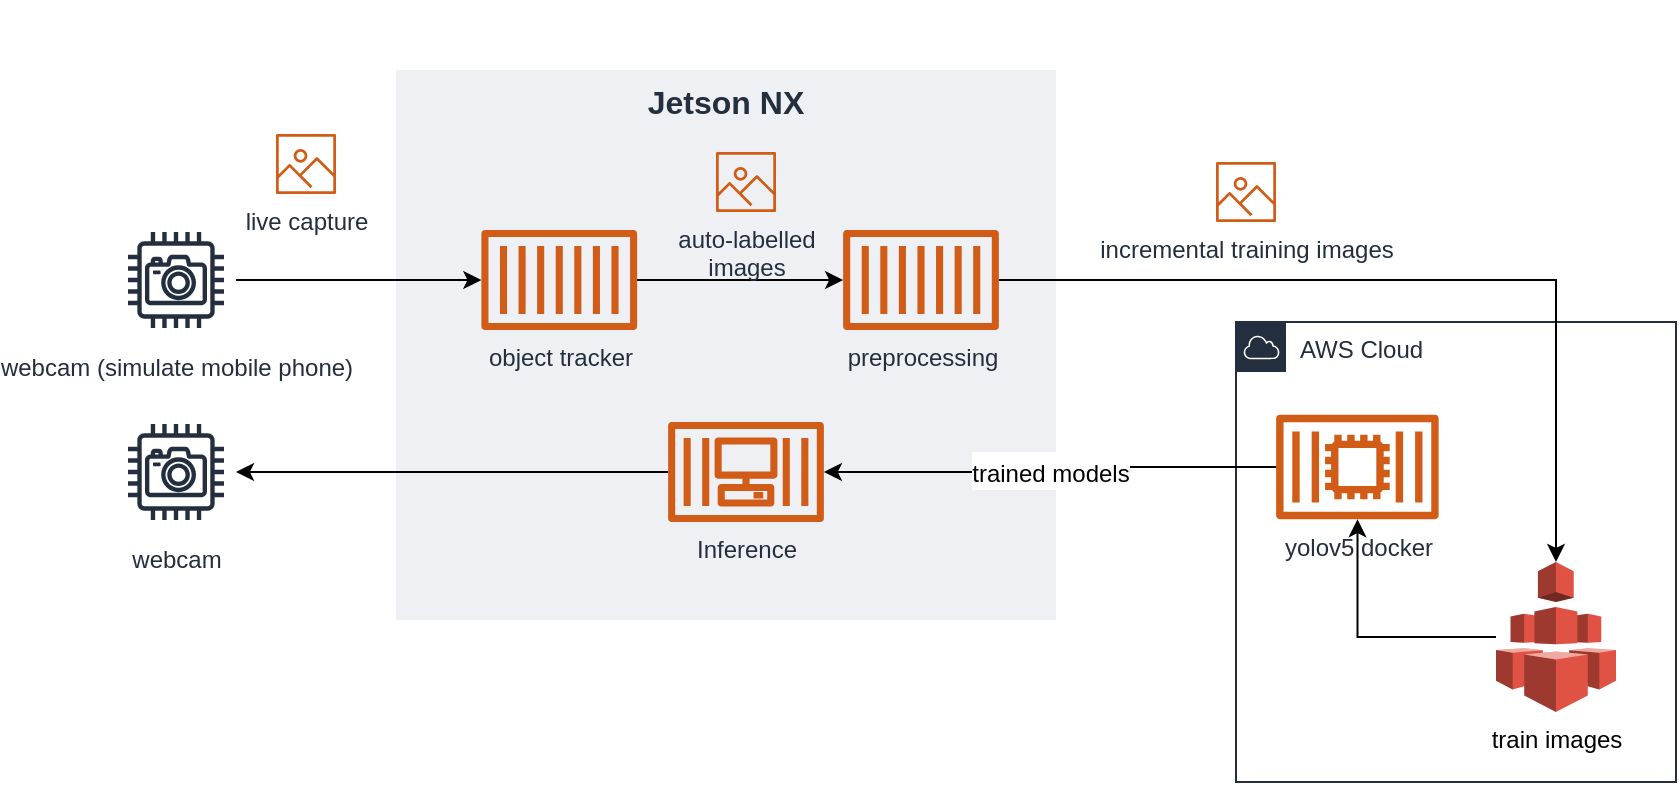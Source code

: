 <mxfile version="13.9.2" type="github">
  <diagram name="Page-1" id="822b0af5-4adb-64df-f703-e8dfc1f81529">
    <mxGraphModel dx="1422" dy="922" grid="1" gridSize="10" guides="1" tooltips="1" connect="1" arrows="1" fold="1" page="1" pageScale="1" pageWidth="1100" pageHeight="850" background="#ffffff" math="0" shadow="0">
      <root>
        <mxCell id="0" />
        <mxCell id="1" parent="0" />
        <mxCell id="In-exWz_-cnZ1oBUNG91-36" value="" style="group" parent="1" vertex="1" connectable="0">
          <mxGeometry x="290" y="89" width="330" height="280" as="geometry" />
        </mxCell>
        <mxCell id="In-exWz_-cnZ1oBUNG91-37" value="" style="group" parent="In-exWz_-cnZ1oBUNG91-36" vertex="1" connectable="0">
          <mxGeometry width="330" height="280" as="geometry" />
        </mxCell>
        <mxCell id="In-exWz_-cnZ1oBUNG91-35" value="Jetson NX" style="fillColor=#EFF0F3;strokeColor=none;dashed=0;verticalAlign=top;fontStyle=1;fontColor=#232F3D;fontSize=16;" parent="In-exWz_-cnZ1oBUNG91-37" vertex="1">
          <mxGeometry y="35" width="330" height="275" as="geometry" />
        </mxCell>
        <mxCell id="In-exWz_-cnZ1oBUNG91-39" value="object tracker" style="outlineConnect=0;fontColor=#232F3E;gradientColor=none;fillColor=#D05C17;strokeColor=none;dashed=0;verticalLabelPosition=bottom;verticalAlign=top;align=center;html=1;fontSize=12;fontStyle=0;aspect=fixed;pointerEvents=1;shape=mxgraph.aws4.container_1;" parent="In-exWz_-cnZ1oBUNG91-37" vertex="1">
          <mxGeometry x="42.625" y="115.0" width="78" height="50" as="geometry" />
        </mxCell>
        <mxCell id="In-exWz_-cnZ1oBUNG91-38" value="Inference" style="outlineConnect=0;fontColor=#232F3E;gradientColor=none;fillColor=#D05C17;strokeColor=none;dashed=0;verticalLabelPosition=bottom;verticalAlign=top;align=center;html=1;fontSize=12;fontStyle=0;aspect=fixed;pointerEvents=1;shape=mxgraph.aws4.container_3;" parent="In-exWz_-cnZ1oBUNG91-37" vertex="1">
          <mxGeometry x="136" y="211" width="78" height="50" as="geometry" />
        </mxCell>
        <mxCell id="_cOhHdVvYaqOJQSYCtPf-4" value="preprocessing" style="outlineConnect=0;fontColor=#232F3E;gradientColor=none;fillColor=#D05C17;strokeColor=none;dashed=0;verticalLabelPosition=bottom;verticalAlign=top;align=center;html=1;fontSize=12;fontStyle=0;aspect=fixed;pointerEvents=1;shape=mxgraph.aws4.container_1;" vertex="1" parent="In-exWz_-cnZ1oBUNG91-37">
          <mxGeometry x="223.5" y="115.0" width="78" height="50" as="geometry" />
        </mxCell>
        <mxCell id="In-exWz_-cnZ1oBUNG91-7" value="" style="edgeStyle=orthogonalEdgeStyle;rounded=0;orthogonalLoop=1;jettySize=auto;html=1;" parent="In-exWz_-cnZ1oBUNG91-37" source="In-exWz_-cnZ1oBUNG91-39" target="_cOhHdVvYaqOJQSYCtPf-4" edge="1">
          <mxGeometry relative="1" as="geometry">
            <mxPoint x="137.859" y="126.1" as="sourcePoint" />
            <mxPoint x="536.508" y="75" as="targetPoint" />
            <Array as="points" />
          </mxGeometry>
        </mxCell>
        <mxCell id="_cOhHdVvYaqOJQSYCtPf-1" value="auto-labelled &lt;br&gt;images" style="outlineConnect=0;fontColor=#232F3E;gradientColor=none;fillColor=#D05C17;strokeColor=none;dashed=0;verticalLabelPosition=bottom;verticalAlign=top;align=center;html=1;fontSize=12;fontStyle=0;aspect=fixed;pointerEvents=1;shape=mxgraph.aws4.container_registry_image;" vertex="1" parent="In-exWz_-cnZ1oBUNG91-37">
          <mxGeometry x="160" y="76.0" width="30" height="30" as="geometry" />
        </mxCell>
        <mxCell id="In-exWz_-cnZ1oBUNG91-3" value="" style="edgeStyle=orthogonalEdgeStyle;rounded=0;orthogonalLoop=1;jettySize=auto;html=1;" parent="1" source="_cOhHdVvYaqOJQSYCtPf-2" target="In-exWz_-cnZ1oBUNG91-39" edge="1">
          <mxGeometry relative="1" as="geometry">
            <mxPoint x="190.819" y="202.3" as="sourcePoint" />
            <mxPoint x="271.739" y="201.1" as="targetPoint" />
          </mxGeometry>
        </mxCell>
        <mxCell id="XwL00x07A4kOIY6_NEkA-1" value="AWS Cloud" style="points=[[0,0],[0.25,0],[0.5,0],[0.75,0],[1,0],[1,0.25],[1,0.5],[1,0.75],[1,1],[0.75,1],[0.5,1],[0.25,1],[0,1],[0,0.75],[0,0.5],[0,0.25]];outlineConnect=0;gradientColor=none;html=1;whiteSpace=wrap;fontSize=12;fontStyle=0;shape=mxgraph.aws4.group;grIcon=mxgraph.aws4.group_aws_cloud;strokeColor=#232F3E;fillColor=none;verticalAlign=top;align=left;spacingLeft=30;fontColor=#232F3E;dashed=0;" parent="1" vertex="1">
          <mxGeometry x="710" y="250" width="220" height="230" as="geometry" />
        </mxCell>
        <mxCell id="In-exWz_-cnZ1oBUNG91-33" value="yolov5 docker" style="outlineConnect=0;fontColor=#232F3E;gradientColor=none;fillColor=#D05C17;strokeColor=none;dashed=0;verticalLabelPosition=bottom;verticalAlign=top;align=center;html=1;fontSize=12;fontStyle=0;aspect=fixed;pointerEvents=1;shape=mxgraph.aws4.container_2;" parent="1" vertex="1">
          <mxGeometry x="730" y="296.41" width="81.39" height="52.17" as="geometry" />
        </mxCell>
        <mxCell id="In-exWz_-cnZ1oBUNG91-43" value="&lt;font style=&quot;font-size: 12px&quot;&gt;trained models&lt;/font&gt;" style="edgeStyle=orthogonalEdgeStyle;rounded=0;orthogonalLoop=1;jettySize=auto;html=1;fontSize=16;" parent="1" source="In-exWz_-cnZ1oBUNG91-33" target="In-exWz_-cnZ1oBUNG91-38" edge="1">
          <mxGeometry relative="1" as="geometry">
            <mxPoint x="349.305" y="331.5" as="targetPoint" />
          </mxGeometry>
        </mxCell>
        <mxCell id="XwL00x07A4kOIY6_NEkA-5" value="" style="edgeStyle=orthogonalEdgeStyle;rounded=0;orthogonalLoop=1;jettySize=auto;html=1;" parent="1" source="XwL00x07A4kOIY6_NEkA-2" target="In-exWz_-cnZ1oBUNG91-33" edge="1">
          <mxGeometry relative="1" as="geometry" />
        </mxCell>
        <mxCell id="XwL00x07A4kOIY6_NEkA-2" value="train images" style="outlineConnect=0;dashed=0;verticalLabelPosition=bottom;verticalAlign=top;align=center;html=1;shape=mxgraph.aws3.efs;fillColor=#E05243;gradientColor=none;" parent="1" vertex="1">
          <mxGeometry x="840" y="370.0" width="60" height="75" as="geometry" />
        </mxCell>
        <mxCell id="In-exWz_-cnZ1oBUNG91-46" value="webcam" style="outlineConnect=0;fontColor=#232F3E;gradientColor=none;strokeColor=#232F3E;fillColor=#ffffff;dashed=0;verticalLabelPosition=bottom;verticalAlign=top;align=center;html=1;fontSize=12;fontStyle=0;aspect=fixed;shape=mxgraph.aws4.resourceIcon;resIcon=mxgraph.aws4.camera;" parent="1" vertex="1">
          <mxGeometry x="150" y="295" width="60" height="60" as="geometry" />
        </mxCell>
        <mxCell id="XwL00x07A4kOIY6_NEkA-6" value="" style="edgeStyle=orthogonalEdgeStyle;rounded=0;orthogonalLoop=1;jettySize=auto;html=1;" parent="1" source="In-exWz_-cnZ1oBUNG91-38" target="In-exWz_-cnZ1oBUNG91-46" edge="1">
          <mxGeometry relative="1" as="geometry" />
        </mxCell>
        <mxCell id="XwL00x07A4kOIY6_NEkA-14" value="" style="edgeStyle=orthogonalEdgeStyle;rounded=0;orthogonalLoop=1;jettySize=auto;html=1;" parent="1" source="_cOhHdVvYaqOJQSYCtPf-4" target="XwL00x07A4kOIY6_NEkA-2" edge="1">
          <mxGeometry relative="1" as="geometry">
            <mxPoint x="837.5" y="426.08" as="targetPoint" />
            <mxPoint x="950" y="307.5" as="sourcePoint" />
          </mxGeometry>
        </mxCell>
        <mxCell id="_cOhHdVvYaqOJQSYCtPf-2" value="webcam (simulate mobile phone)" style="outlineConnect=0;fontColor=#232F3E;gradientColor=none;strokeColor=#232F3E;fillColor=#ffffff;dashed=0;verticalLabelPosition=bottom;verticalAlign=top;align=center;html=1;fontSize=12;fontStyle=0;aspect=fixed;shape=mxgraph.aws4.resourceIcon;resIcon=mxgraph.aws4.camera;" vertex="1" parent="1">
          <mxGeometry x="150" y="199" width="60" height="60" as="geometry" />
        </mxCell>
        <mxCell id="_cOhHdVvYaqOJQSYCtPf-3" value="live capture" style="outlineConnect=0;fontColor=#232F3E;gradientColor=none;fillColor=#D05C17;strokeColor=none;dashed=0;verticalLabelPosition=bottom;verticalAlign=top;align=center;html=1;fontSize=12;fontStyle=0;aspect=fixed;pointerEvents=1;shape=mxgraph.aws4.container_registry_image;" vertex="1" parent="1">
          <mxGeometry x="230" y="156" width="30" height="30" as="geometry" />
        </mxCell>
        <mxCell id="_cOhHdVvYaqOJQSYCtPf-5" value="incremental training images" style="outlineConnect=0;fontColor=#232F3E;gradientColor=none;fillColor=#D05C17;strokeColor=none;dashed=0;verticalLabelPosition=bottom;verticalAlign=top;align=center;html=1;fontSize=12;fontStyle=0;aspect=fixed;pointerEvents=1;shape=mxgraph.aws4.container_registry_image;" vertex="1" parent="1">
          <mxGeometry x="700" y="170" width="30" height="30" as="geometry" />
        </mxCell>
      </root>
    </mxGraphModel>
  </diagram>
</mxfile>
